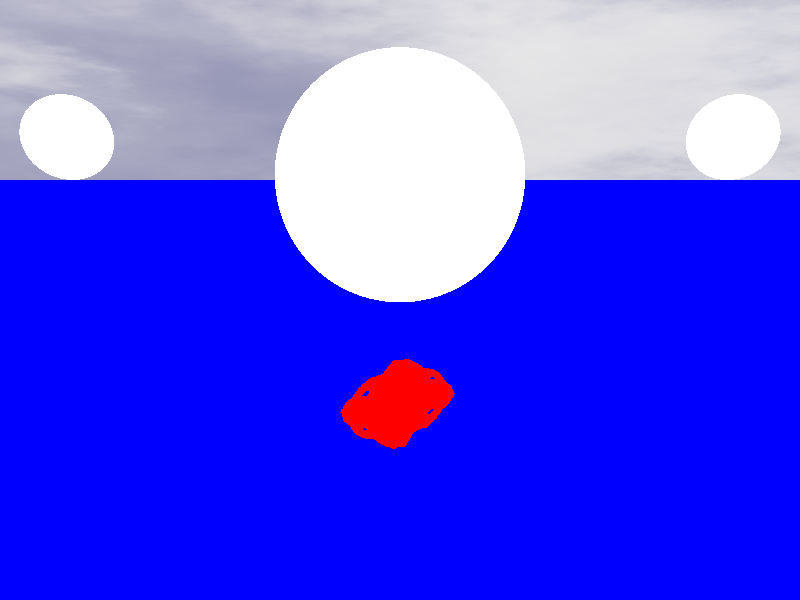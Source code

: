 #include "colors.inc"
#include "skies.inc"
plane {
    y,-5
    //normal { onion 2 scale 5}
    pigment { Blue } //warp { turbulence 1.5 } } 
    finish { reflection  1  }
    }
     julia_fractal {
       <-0.083,0.0,-0.83,-0.025>
         quaternion
           sqr
             max_iteration 8
               precision 15
                pigment { Red } 
                translate -3*y+3*z
                }
 /*lathe {
  linear_spline
  5,
  <2, 0>, <3, 0>, <3, 5>, <2, 5>, <2, 0>
  pigment {Red}
    scale .1
    translate -2*z+-5*x
 }*/
  sphere {
    <-16,4,20>,2
    pigment { White }
    finish { phong 2 } 
  }
  sphere {
    <16,4,20>,2
    pigment { White }
    finish { phong 2 } 
  }
  sphere {
    <0,2,0>,2
    pigment { White }
    finish { phong 2 } 
  }
  
sky_sphere { S_Cloud5 }
   light_source{ <5,5,-5> White }
   light_source{ <5,5,5> White }
  camera{
      location <0, 2, -10>
          look_at 0
                }

